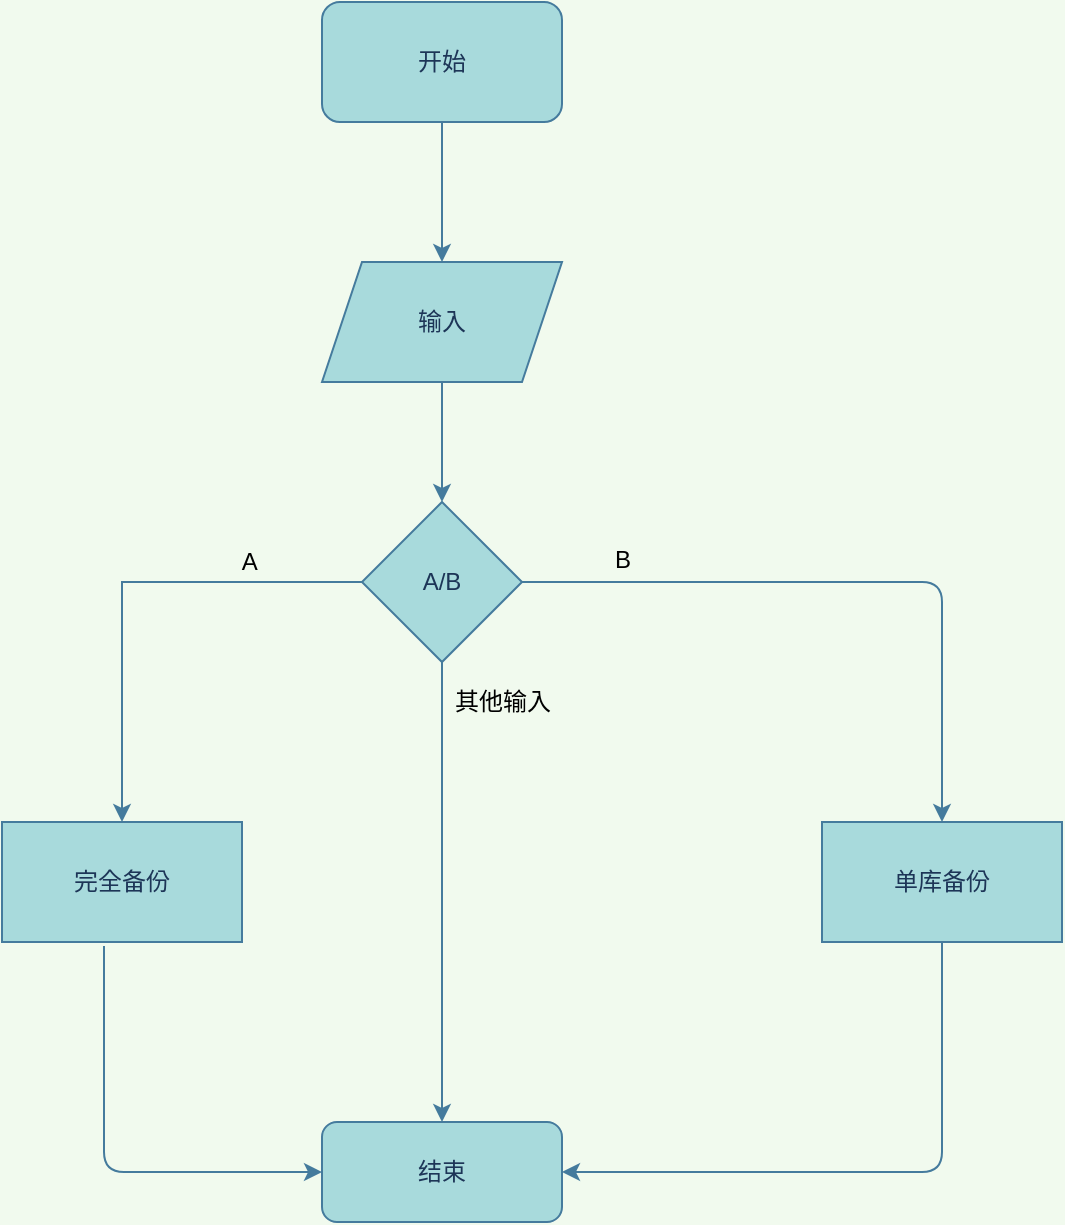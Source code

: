 <mxfile version="13.5.7" type="device"><diagram id="NDZjG3706rbUYQhc5TDf" name="Page-1"><mxGraphModel dx="1086" dy="806" grid="1" gridSize="10" guides="1" tooltips="1" connect="1" arrows="1" fold="1" page="1" pageScale="1" pageWidth="827" pageHeight="1169" background="#F1FAEE" math="0" shadow="0"><root><mxCell id="0"/><mxCell id="1" parent="0"/><mxCell id="t3R7jkDnnGibak_0f-d1-15" value="" style="edgeStyle=orthogonalEdgeStyle;rounded=0;orthogonalLoop=1;jettySize=auto;html=1;labelBackgroundColor=#F1FAEE;strokeColor=#457B9D;fontColor=#1D3557;" parent="1" source="t3R7jkDnnGibak_0f-d1-1" target="t3R7jkDnnGibak_0f-d1-3" edge="1"><mxGeometry relative="1" as="geometry"/></mxCell><mxCell id="t3R7jkDnnGibak_0f-d1-1" value="开始" style="rounded=1;whiteSpace=wrap;html=1;fillColor=#A8DADC;strokeColor=#457B9D;fontColor=#1D3557;" parent="1" vertex="1"><mxGeometry x="190" y="50" width="120" height="60" as="geometry"/></mxCell><mxCell id="t3R7jkDnnGibak_0f-d1-16" value="" style="edgeStyle=orthogonalEdgeStyle;rounded=0;orthogonalLoop=1;jettySize=auto;html=1;labelBackgroundColor=#F1FAEE;strokeColor=#457B9D;fontColor=#1D3557;" parent="1" source="t3R7jkDnnGibak_0f-d1-3" target="t3R7jkDnnGibak_0f-d1-5" edge="1"><mxGeometry relative="1" as="geometry"/></mxCell><mxCell id="t3R7jkDnnGibak_0f-d1-3" value="输入" style="shape=parallelogram;perimeter=parallelogramPerimeter;whiteSpace=wrap;html=1;fixedSize=1;fillColor=#A8DADC;strokeColor=#457B9D;fontColor=#1D3557;" parent="1" vertex="1"><mxGeometry x="190" y="180" width="120" height="60" as="geometry"/></mxCell><mxCell id="t3R7jkDnnGibak_0f-d1-23" value="" style="edgeStyle=orthogonalEdgeStyle;curved=0;rounded=0;sketch=0;orthogonalLoop=1;jettySize=auto;html=1;strokeColor=#457B9D;fillColor=#A8DADC;fontColor=#1D3557;" parent="1" source="t3R7jkDnnGibak_0f-d1-5" target="t3R7jkDnnGibak_0f-d1-22" edge="1"><mxGeometry relative="1" as="geometry"/></mxCell><mxCell id="t3R7jkDnnGibak_0f-d1-5" value="A/B" style="rhombus;whiteSpace=wrap;html=1;fillColor=#A8DADC;strokeColor=#457B9D;fontColor=#1D3557;" parent="1" vertex="1"><mxGeometry x="210" y="300" width="80" height="80" as="geometry"/></mxCell><mxCell id="t3R7jkDnnGibak_0f-d1-6" value="结束" style="rounded=1;whiteSpace=wrap;html=1;fillColor=#A8DADC;strokeColor=#457B9D;fontColor=#1D3557;" parent="1" vertex="1"><mxGeometry x="190" y="610" width="120" height="50" as="geometry"/></mxCell><mxCell id="t3R7jkDnnGibak_0f-d1-7" value="单库备份" style="rounded=0;whiteSpace=wrap;html=1;fillColor=#A8DADC;strokeColor=#457B9D;fontColor=#1D3557;" parent="1" vertex="1"><mxGeometry x="440" y="460" width="120" height="60" as="geometry"/></mxCell><mxCell id="t3R7jkDnnGibak_0f-d1-8" value="" style="edgeStyle=elbowEdgeStyle;elbow=horizontal;endArrow=classic;html=1;exitX=1;exitY=0.5;exitDx=0;exitDy=0;labelBackgroundColor=#F1FAEE;strokeColor=#457B9D;fontColor=#1D3557;entryX=0.5;entryY=0;entryDx=0;entryDy=0;" parent="1" source="t3R7jkDnnGibak_0f-d1-5" target="t3R7jkDnnGibak_0f-d1-7" edge="1"><mxGeometry width="50" height="50" relative="1" as="geometry"><mxPoint x="170" y="380" as="sourcePoint"/><mxPoint x="490" y="520" as="targetPoint"/><Array as="points"><mxPoint x="500" y="410"/></Array></mxGeometry></mxCell><mxCell id="t3R7jkDnnGibak_0f-d1-22" value="完全备份" style="whiteSpace=wrap;html=1;fontColor=#1D3557;strokeColor=#457B9D;fillColor=#A8DADC;" parent="1" vertex="1"><mxGeometry x="30" y="460" width="120" height="60" as="geometry"/></mxCell><mxCell id="t3R7jkDnnGibak_0f-d1-26" value="" style="edgeStyle=segmentEdgeStyle;endArrow=classic;html=1;strokeColor=#457B9D;fillColor=#A8DADC;fontColor=#1D3557;exitX=0.5;exitY=1;exitDx=0;exitDy=0;entryX=0.5;entryY=0;entryDx=0;entryDy=0;" parent="1" source="t3R7jkDnnGibak_0f-d1-5" target="t3R7jkDnnGibak_0f-d1-6" edge="1"><mxGeometry width="50" height="50" relative="1" as="geometry"><mxPoint x="560" y="450" as="sourcePoint"/><mxPoint x="610" y="400" as="targetPoint"/><Array as="points"><mxPoint x="250" y="590"/><mxPoint x="250" y="590"/></Array></mxGeometry></mxCell><mxCell id="t3R7jkDnnGibak_0f-d1-27" value="" style="edgeStyle=elbowEdgeStyle;elbow=vertical;endArrow=classic;html=1;strokeColor=#457B9D;fillColor=#A8DADC;fontColor=#1D3557;exitX=0.5;exitY=1;exitDx=0;exitDy=0;entryX=1;entryY=0.5;entryDx=0;entryDy=0;" parent="1" source="t3R7jkDnnGibak_0f-d1-7" target="t3R7jkDnnGibak_0f-d1-6" edge="1"><mxGeometry width="50" height="50" relative="1" as="geometry"><mxPoint x="560" y="450" as="sourcePoint"/><mxPoint x="350" y="718" as="targetPoint"/><Array as="points"><mxPoint x="460" y="635"/><mxPoint x="460" y="630"/><mxPoint x="410" y="630"/><mxPoint x="450" y="715"/></Array></mxGeometry></mxCell><mxCell id="t3R7jkDnnGibak_0f-d1-28" value="" style="edgeStyle=elbowEdgeStyle;elbow=vertical;endArrow=classic;html=1;strokeColor=#457B9D;fillColor=#A8DADC;fontColor=#1D3557;exitX=0.425;exitY=1.033;exitDx=0;exitDy=0;exitPerimeter=0;entryX=0;entryY=0.5;entryDx=0;entryDy=0;" parent="1" source="t3R7jkDnnGibak_0f-d1-22" target="t3R7jkDnnGibak_0f-d1-6" edge="1"><mxGeometry width="50" height="50" relative="1" as="geometry"><mxPoint x="560" y="450" as="sourcePoint"/><mxPoint x="610" y="400" as="targetPoint"/><Array as="points"><mxPoint x="140" y="635"/></Array></mxGeometry></mxCell><mxCell id="o4tFf_VQVYL7YeJwHA8w-3" value="其他输入" style="text;html=1;align=center;verticalAlign=middle;resizable=0;points=[];autosize=1;" parent="1" vertex="1"><mxGeometry x="250" y="390" width="60" height="20" as="geometry"/></mxCell><mxCell id="0O7n0jwbUM5ujNXBiVNG-1" value="&amp;nbsp;A&amp;nbsp;&amp;nbsp;" style="text;html=1;align=center;verticalAlign=middle;resizable=0;points=[];autosize=1;" vertex="1" parent="1"><mxGeometry x="140" y="320" width="30" height="20" as="geometry"/></mxCell><mxCell id="0O7n0jwbUM5ujNXBiVNG-2" value="B" style="text;html=1;align=center;verticalAlign=middle;resizable=0;points=[];autosize=1;" vertex="1" parent="1"><mxGeometry x="330" y="319" width="20" height="20" as="geometry"/></mxCell></root></mxGraphModel></diagram></mxfile>
